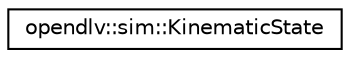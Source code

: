 digraph "Graphical Class Hierarchy"
{
 // LATEX_PDF_SIZE
  edge [fontname="Helvetica",fontsize="10",labelfontname="Helvetica",labelfontsize="10"];
  node [fontname="Helvetica",fontsize="10",shape=record];
  rankdir="LR";
  Node0 [label="opendlv::sim::KinematicState",height=0.2,width=0.4,color="black", fillcolor="white", style="filled",URL="$classopendlv_1_1sim_1_1KinematicState.html",tooltip=" "];
}
